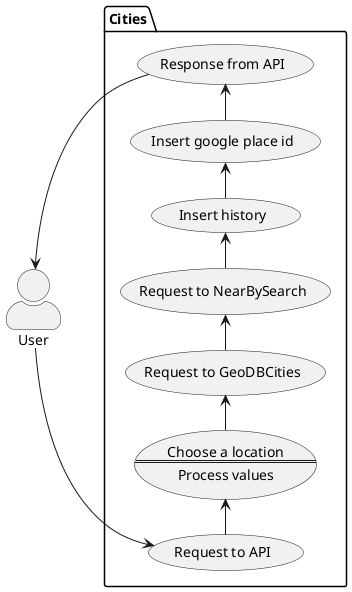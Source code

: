 @startuml Cities
skinparam actorStyle awesome
left to right direction
actor "User" as u
package Cities {
  usecase "Request to API" as UC1
  usecase UC2 as "
  Choose a location
  ==
  Process values"
  usecase UC3 as "
  Request to GeoDBCities"
  usecase UC4 as "
  Request to NearBySearch"
  usecase UC5 as "
  Insert history"
  usecase UC6 as "
  Insert google place id"
  usecase "Response from API" as UC7
}

u --> UC1
UC1 -> UC2
UC2 -> UC3
UC3 -> UC4
UC4 -> UC5
UC5 -> UC6
UC6 -> UC7
u <-- UC7
@enduml